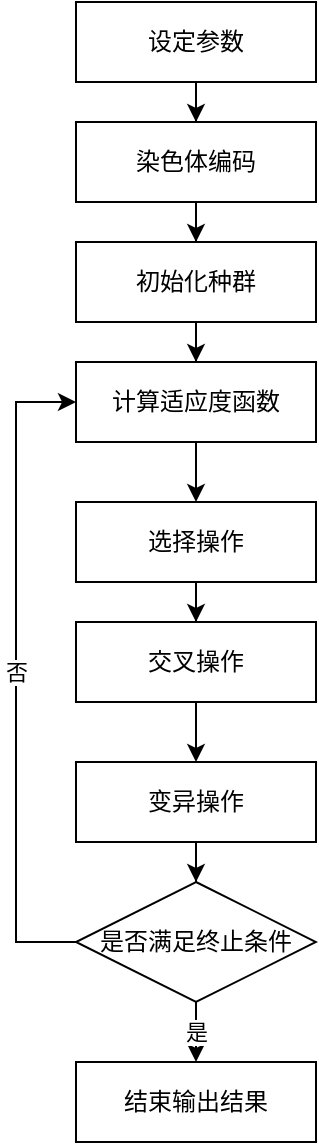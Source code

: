 <mxfile version="14.6.13" type="github">
  <diagram id="BsQKv6kvzaPoYbIWq4GO" name="Page-1">
    <mxGraphModel dx="326" dy="513" grid="1" gridSize="10" guides="1" tooltips="1" connect="1" arrows="1" fold="1" page="1" pageScale="1" pageWidth="827" pageHeight="1169" math="0" shadow="0">
      <root>
        <mxCell id="0" />
        <mxCell id="1" parent="0" />
        <mxCell id="sU6mHpPHLssozd2ze_BH-3" style="edgeStyle=orthogonalEdgeStyle;rounded=0;orthogonalLoop=1;jettySize=auto;html=1;entryX=0.5;entryY=0;entryDx=0;entryDy=0;" edge="1" parent="1" source="_LWjVrq4vQnBGBesh3__-13" target="_LWjVrq4vQnBGBesh3__-3">
          <mxGeometry relative="1" as="geometry" />
        </mxCell>
        <mxCell id="_LWjVrq4vQnBGBesh3__-13" value="变异操作" style="whiteSpace=wrap;html=1;" parent="1" vertex="1">
          <mxGeometry x="130" y="420" width="120" height="40" as="geometry" />
        </mxCell>
        <mxCell id="lOIf5OIlS80hEo-pb_s2-8" style="edgeStyle=orthogonalEdgeStyle;rounded=0;orthogonalLoop=1;jettySize=auto;html=1;entryX=0.5;entryY=0;entryDx=0;entryDy=0;" parent="1" source="_LWjVrq4vQnBGBesh3__-2" target="_LWjVrq4vQnBGBesh3__-10" edge="1">
          <mxGeometry relative="1" as="geometry" />
        </mxCell>
        <mxCell id="_LWjVrq4vQnBGBesh3__-2" value="设定参数" style="whiteSpace=wrap;html=1;" parent="1" vertex="1">
          <mxGeometry x="130" y="40" width="120" height="40" as="geometry" />
        </mxCell>
        <mxCell id="lOIf5OIlS80hEo-pb_s2-2" value="否" style="edgeStyle=orthogonalEdgeStyle;rounded=0;orthogonalLoop=1;jettySize=auto;html=1;entryX=0;entryY=0.5;entryDx=0;entryDy=0;exitX=0;exitY=0.5;exitDx=0;exitDy=0;exitPerimeter=0;" parent="1" source="_LWjVrq4vQnBGBesh3__-3" target="_LWjVrq4vQnBGBesh3__-8" edge="1">
          <mxGeometry relative="1" as="geometry">
            <mxPoint x="120" y="380" as="sourcePoint" />
            <Array as="points">
              <mxPoint x="100" y="510" />
              <mxPoint x="100" y="240" />
            </Array>
          </mxGeometry>
        </mxCell>
        <mxCell id="lOIf5OIlS80hEo-pb_s2-9" value="是" style="edgeStyle=orthogonalEdgeStyle;rounded=0;orthogonalLoop=1;jettySize=auto;html=1;entryX=0.5;entryY=0;entryDx=0;entryDy=0;" parent="1" source="_LWjVrq4vQnBGBesh3__-3" target="_LWjVrq4vQnBGBesh3__-16" edge="1">
          <mxGeometry relative="1" as="geometry">
            <mxPoint x="190" y="620" as="targetPoint" />
          </mxGeometry>
        </mxCell>
        <mxCell id="_LWjVrq4vQnBGBesh3__-3" value="是否满足终止条件" style="rhombus;whiteSpace=wrap;html=1;" parent="1" vertex="1">
          <mxGeometry x="130" y="480" width="120" height="60" as="geometry" />
        </mxCell>
        <mxCell id="lOIf5OIlS80hEo-pb_s2-6" style="edgeStyle=orthogonalEdgeStyle;rounded=0;orthogonalLoop=1;jettySize=auto;html=1;" parent="1" source="_LWjVrq4vQnBGBesh3__-5" target="_LWjVrq4vQnBGBesh3__-8" edge="1">
          <mxGeometry relative="1" as="geometry" />
        </mxCell>
        <mxCell id="_LWjVrq4vQnBGBesh3__-5" value="初始化种群" style="whiteSpace=wrap;html=1;" parent="1" vertex="1">
          <mxGeometry x="130" y="160" width="120" height="40" as="geometry" />
        </mxCell>
        <mxCell id="lOIf5OIlS80hEo-pb_s2-5" style="edgeStyle=orthogonalEdgeStyle;rounded=0;orthogonalLoop=1;jettySize=auto;html=1;" parent="1" source="_LWjVrq4vQnBGBesh3__-8" target="_LWjVrq4vQnBGBesh3__-15" edge="1">
          <mxGeometry relative="1" as="geometry" />
        </mxCell>
        <mxCell id="_LWjVrq4vQnBGBesh3__-8" value="计算适应度函数" style="whiteSpace=wrap;html=1;" parent="1" vertex="1">
          <mxGeometry x="130" y="220" width="120" height="40" as="geometry" />
        </mxCell>
        <mxCell id="lOIf5OIlS80hEo-pb_s2-7" style="edgeStyle=orthogonalEdgeStyle;rounded=0;orthogonalLoop=1;jettySize=auto;html=1;" parent="1" source="_LWjVrq4vQnBGBesh3__-10" target="_LWjVrq4vQnBGBesh3__-5" edge="1">
          <mxGeometry relative="1" as="geometry" />
        </mxCell>
        <mxCell id="_LWjVrq4vQnBGBesh3__-10" value="染色体编码" style="whiteSpace=wrap;html=1;" parent="1" vertex="1">
          <mxGeometry x="130" y="100" width="120" height="40" as="geometry" />
        </mxCell>
        <mxCell id="lOIf5OIlS80hEo-pb_s2-3" style="edgeStyle=orthogonalEdgeStyle;rounded=0;orthogonalLoop=1;jettySize=auto;html=1;entryX=0.5;entryY=0;entryDx=0;entryDy=0;" parent="1" source="_LWjVrq4vQnBGBesh3__-11" target="_LWjVrq4vQnBGBesh3__-13" edge="1">
          <mxGeometry relative="1" as="geometry" />
        </mxCell>
        <mxCell id="_LWjVrq4vQnBGBesh3__-11" value="交叉操作" style="whiteSpace=wrap;html=1;" parent="1" vertex="1">
          <mxGeometry x="130" y="350" width="120" height="40" as="geometry" />
        </mxCell>
        <mxCell id="sU6mHpPHLssozd2ze_BH-2" style="edgeStyle=orthogonalEdgeStyle;rounded=0;orthogonalLoop=1;jettySize=auto;html=1;" edge="1" parent="1" source="_LWjVrq4vQnBGBesh3__-15" target="_LWjVrq4vQnBGBesh3__-11">
          <mxGeometry relative="1" as="geometry" />
        </mxCell>
        <mxCell id="_LWjVrq4vQnBGBesh3__-15" value="选择操作" style="whiteSpace=wrap;html=1;" parent="1" vertex="1">
          <mxGeometry x="130" y="290" width="120" height="40" as="geometry" />
        </mxCell>
        <mxCell id="_LWjVrq4vQnBGBesh3__-16" value="结束输出结果" style="whiteSpace=wrap;html=1;" parent="1" vertex="1">
          <mxGeometry x="130" y="570" width="120" height="40" as="geometry" />
        </mxCell>
      </root>
    </mxGraphModel>
  </diagram>
</mxfile>

